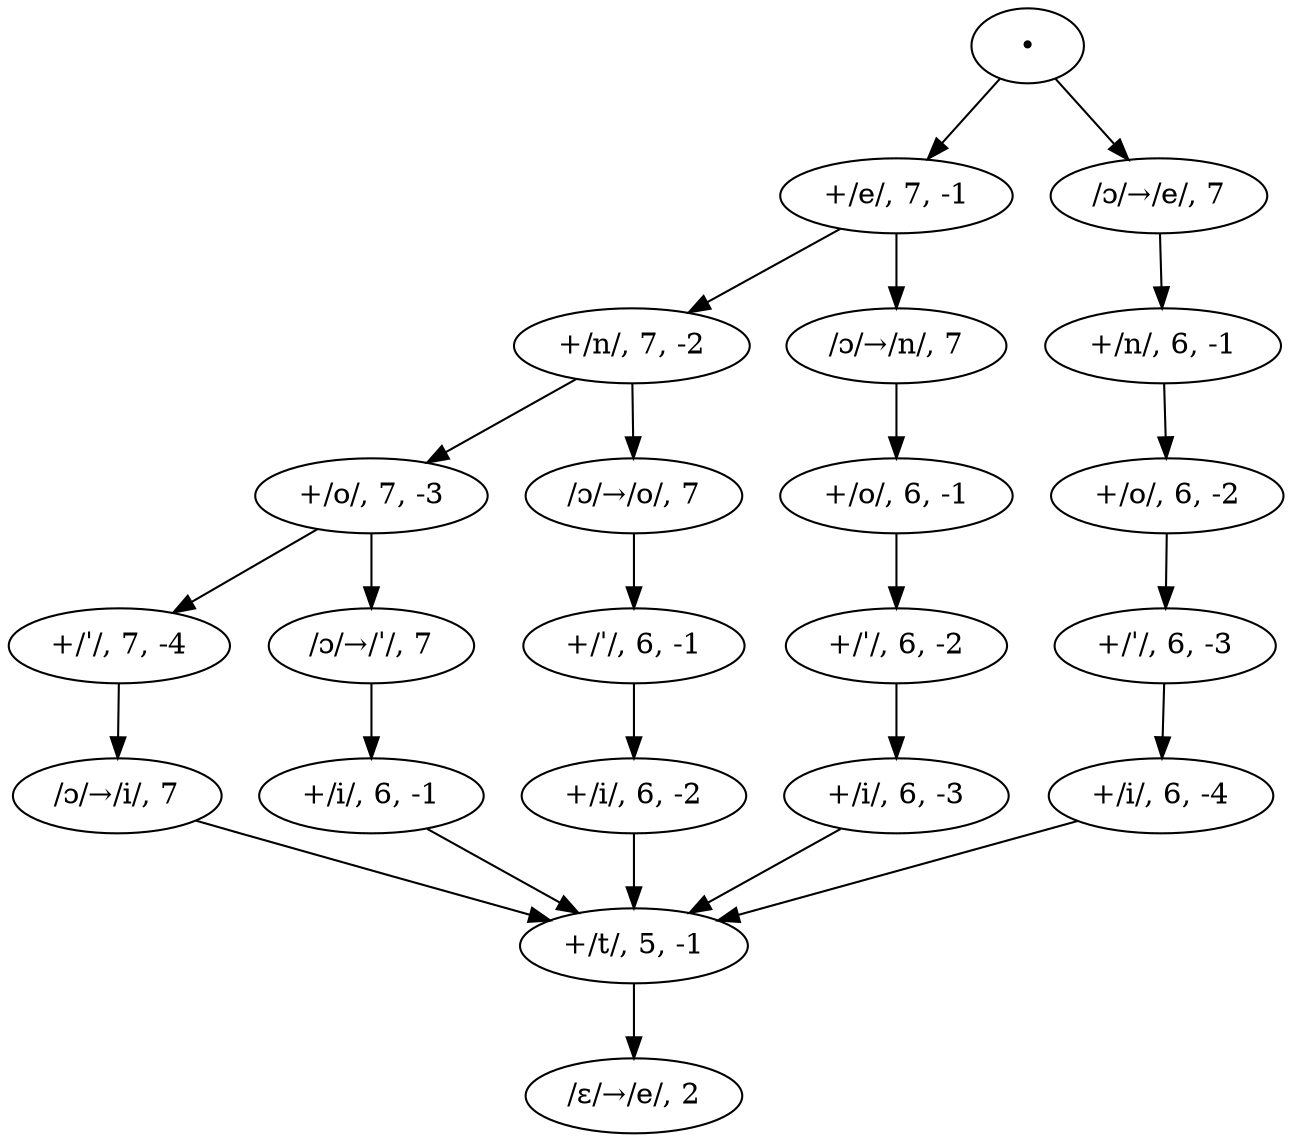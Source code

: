 // Initial edits graph for "abɛrɾasɔ" to "aberɾatsiˈone"
digraph {
	0 [label="∙"]
	1 [label="+/e/, 7, -1"]
	2 [label="+/n/, 7, -2"]
	3 [label="+/o/, 7, -3"]
	4 [label="+/ˈ/, 7, -4"]
	5 [label="/ɔ/→/i/, 7"]
	6 [label="+/t/, 5, -1"]
	7 [label="/ɛ/→/e/, 2"]
	8 [label="/ɔ/→/ˈ/, 7"]
	9 [label="+/i/, 6, -1"]
	10 [label="/ɔ/→/o/, 7"]
	11 [label="+/ˈ/, 6, -1"]
	12 [label="+/i/, 6, -2"]
	13 [label="/ɔ/→/n/, 7"]
	14 [label="+/o/, 6, -1"]
	15 [label="+/ˈ/, 6, -2"]
	16 [label="+/i/, 6, -3"]
	17 [label="/ɔ/→/e/, 7"]
	18 [label="+/n/, 6, -1"]
	19 [label="+/o/, 6, -2"]
	20 [label="+/ˈ/, 6, -3"]
	21 [label="+/i/, 6, -4"]
	0 -> 1
	0 -> 17
	1 -> 2
	1 -> 13
	2 -> 10
	2 -> 3
	3 -> 8
	3 -> 4
	4 -> 5
	5 -> 6
	6 -> 7
	8 -> 9
	9 -> 6
	10 -> 11
	11 -> 12
	12 -> 6
	13 -> 14
	14 -> 15
	15 -> 16
	16 -> 6
	17 -> 18
	18 -> 19
	19 -> 20
	20 -> 21
	21 -> 6
}

